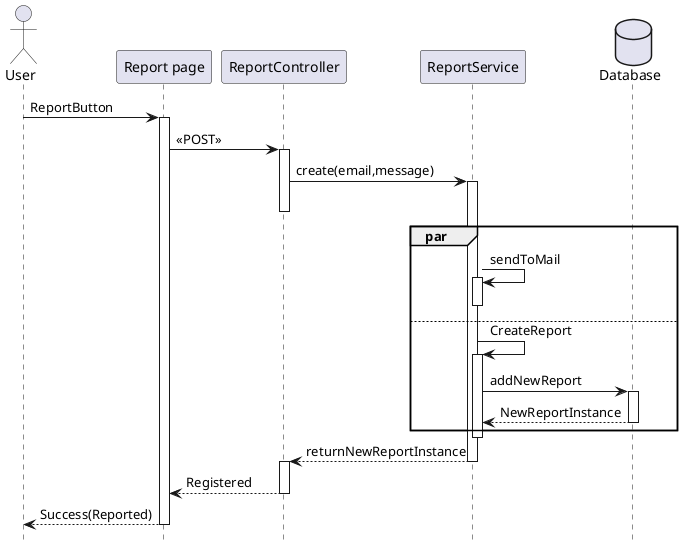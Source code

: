 ```plantuml
@startuml Send Report

hide footbox

actor User
User -> "Report page" as UI: ReportButton
activate UI

UI -> ReportController: << POST >>
activate ReportController

ReportController -> ReportService: create(email,message)
activate ReportService
deactivate ReportController

par
ReportService -> ReportService: sendToMail
else
activate ReportService
deactivate ReportService
database Database
ReportService -> ReportService: CreateReport
activate ReportService
ReportService -> Database: addNewReport
activate Database
ReportService <-- Database: NewReportInstance
deactivate Database
end

deactivate ReportService
ReportService --> ReportController: returnNewReportInstance
deactivate ReportService

activate ReportController
ReportController --> UI : Registered
deactivate ReportController

UI --> User: Success(Reported)
deactivate UI

@enduml
```